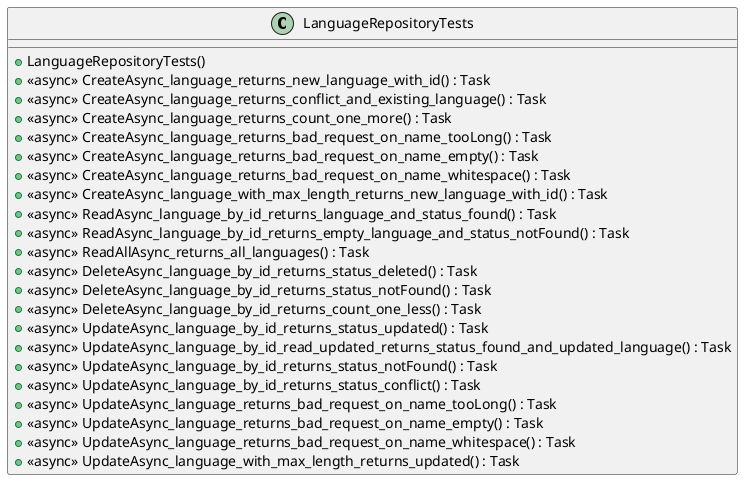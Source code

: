 @startuml
class LanguageRepositoryTests {
    + LanguageRepositoryTests()
    + <<async>> CreateAsync_language_returns_new_language_with_id() : Task
    + <<async>> CreateAsync_language_returns_conflict_and_existing_language() : Task
    + <<async>> CreateAsync_language_returns_count_one_more() : Task
    + <<async>> CreateAsync_language_returns_bad_request_on_name_tooLong() : Task
    + <<async>> CreateAsync_language_returns_bad_request_on_name_empty() : Task
    + <<async>> CreateAsync_language_returns_bad_request_on_name_whitespace() : Task
    + <<async>> CreateAsync_language_with_max_length_returns_new_language_with_id() : Task
    + <<async>> ReadAsync_language_by_id_returns_language_and_status_found() : Task
    + <<async>> ReadAsync_language_by_id_returns_empty_language_and_status_notFound() : Task
    + <<async>> ReadAllAsync_returns_all_languages() : Task
    + <<async>> DeleteAsync_language_by_id_returns_status_deleted() : Task
    + <<async>> DeleteAsync_language_by_id_returns_status_notFound() : Task
    + <<async>> DeleteAsync_language_by_id_returns_count_one_less() : Task
    + <<async>> UpdateAsync_language_by_id_returns_status_updated() : Task
    + <<async>> UpdateAsync_language_by_id_read_updated_returns_status_found_and_updated_language() : Task
    + <<async>> UpdateAsync_language_by_id_returns_status_notFound() : Task
    + <<async>> UpdateAsync_language_by_id_returns_status_conflict() : Task
    + <<async>> UpdateAsync_language_returns_bad_request_on_name_tooLong() : Task
    + <<async>> UpdateAsync_language_returns_bad_request_on_name_empty() : Task
    + <<async>> UpdateAsync_language_returns_bad_request_on_name_whitespace() : Task
    + <<async>> UpdateAsync_language_with_max_length_returns_updated() : Task
}
@enduml
